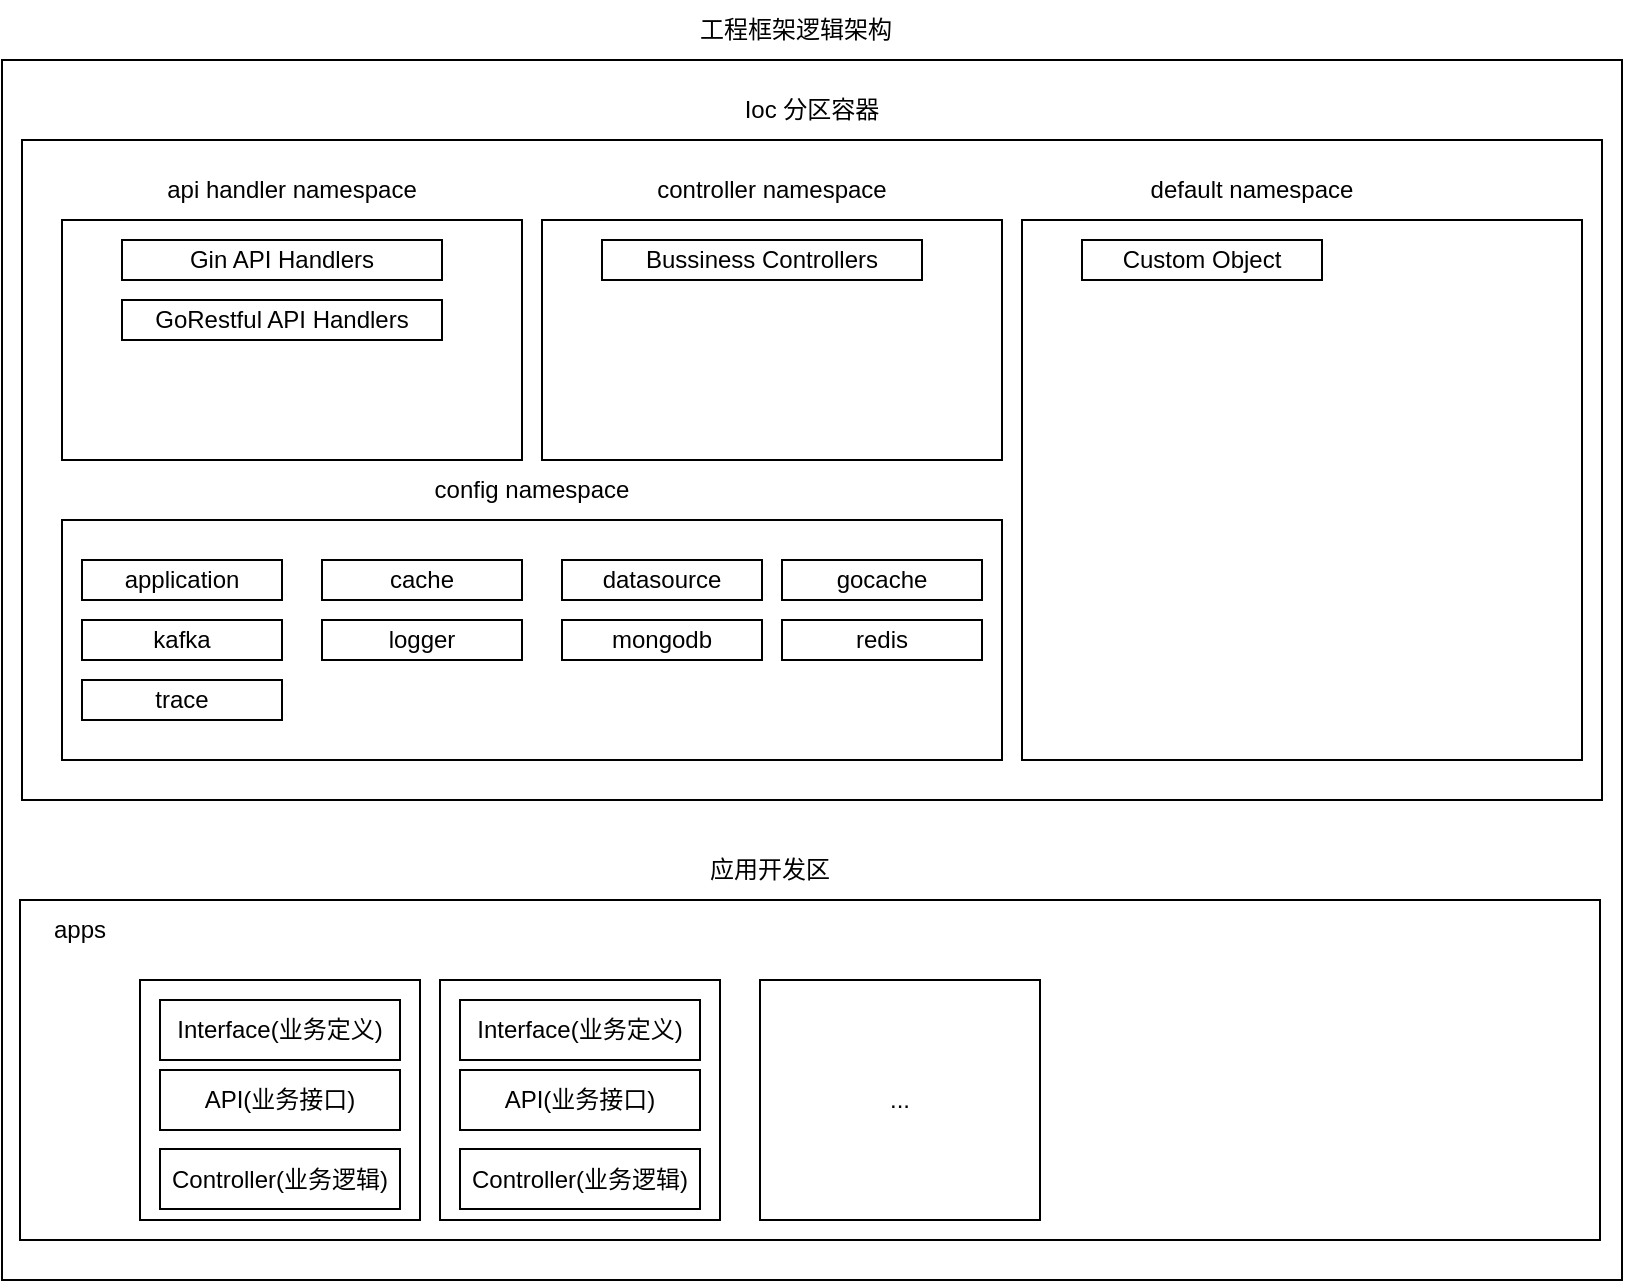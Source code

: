 <mxfile>
    <diagram id="zDRmqYQYw5TIuOzoJPWi" name="第 1 页">
        <mxGraphModel dx="977" dy="614" grid="1" gridSize="10" guides="1" tooltips="1" connect="1" arrows="1" fold="1" page="1" pageScale="1" pageWidth="827" pageHeight="1169" math="0" shadow="0">
            <root>
                <mxCell id="0"/>
                <mxCell id="1" parent="0"/>
                <mxCell id="40" value="" style="rounded=0;whiteSpace=wrap;html=1;" vertex="1" parent="1">
                    <mxGeometry x="10" y="50" width="810" height="610" as="geometry"/>
                </mxCell>
                <mxCell id="2" value="" style="rounded=0;whiteSpace=wrap;html=1;" vertex="1" parent="1">
                    <mxGeometry x="20" y="90" width="790" height="330" as="geometry"/>
                </mxCell>
                <mxCell id="3" value="" style="rounded=0;whiteSpace=wrap;html=1;" vertex="1" parent="1">
                    <mxGeometry x="40" y="130" width="230" height="120" as="geometry"/>
                </mxCell>
                <mxCell id="4" value="" style="rounded=0;whiteSpace=wrap;html=1;" vertex="1" parent="1">
                    <mxGeometry x="280" y="130" width="230" height="120" as="geometry"/>
                </mxCell>
                <mxCell id="5" value="" style="rounded=0;whiteSpace=wrap;html=1;" vertex="1" parent="1">
                    <mxGeometry x="520" y="130" width="280" height="270" as="geometry"/>
                </mxCell>
                <mxCell id="6" value="Ioc 分区容器" style="text;html=1;strokeColor=none;fillColor=none;align=center;verticalAlign=middle;whiteSpace=wrap;rounded=0;" vertex="1" parent="1">
                    <mxGeometry x="360" y="60" width="110" height="30" as="geometry"/>
                </mxCell>
                <mxCell id="7" value="api handler namespace" style="text;html=1;strokeColor=none;fillColor=none;align=center;verticalAlign=middle;whiteSpace=wrap;rounded=0;" vertex="1" parent="1">
                    <mxGeometry x="40" y="100" width="230" height="30" as="geometry"/>
                </mxCell>
                <mxCell id="8" value="controller namespace" style="text;html=1;strokeColor=none;fillColor=none;align=center;verticalAlign=middle;whiteSpace=wrap;rounded=0;" vertex="1" parent="1">
                    <mxGeometry x="280" y="100" width="230" height="30" as="geometry"/>
                </mxCell>
                <mxCell id="9" value="" style="rounded=0;whiteSpace=wrap;html=1;" vertex="1" parent="1">
                    <mxGeometry x="40" y="280" width="470" height="120" as="geometry"/>
                </mxCell>
                <mxCell id="10" value="config namespace" style="text;html=1;strokeColor=none;fillColor=none;align=center;verticalAlign=middle;whiteSpace=wrap;rounded=0;" vertex="1" parent="1">
                    <mxGeometry x="160" y="250" width="230" height="30" as="geometry"/>
                </mxCell>
                <mxCell id="11" value="default namespace" style="text;html=1;strokeColor=none;fillColor=none;align=center;verticalAlign=middle;whiteSpace=wrap;rounded=0;" vertex="1" parent="1">
                    <mxGeometry x="520" y="100" width="230" height="30" as="geometry"/>
                </mxCell>
                <mxCell id="12" value="Gin API Handlers" style="rounded=0;whiteSpace=wrap;html=1;" vertex="1" parent="1">
                    <mxGeometry x="70" y="140" width="160" height="20" as="geometry"/>
                </mxCell>
                <mxCell id="13" value="GoRestful API Handlers" style="rounded=0;whiteSpace=wrap;html=1;" vertex="1" parent="1">
                    <mxGeometry x="70" y="170" width="160" height="20" as="geometry"/>
                </mxCell>
                <mxCell id="14" value="Bussiness Controllers" style="rounded=0;whiteSpace=wrap;html=1;" vertex="1" parent="1">
                    <mxGeometry x="310" y="140" width="160" height="20" as="geometry"/>
                </mxCell>
                <mxCell id="15" value="application" style="rounded=0;whiteSpace=wrap;html=1;" vertex="1" parent="1">
                    <mxGeometry x="50" y="300" width="100" height="20" as="geometry"/>
                </mxCell>
                <mxCell id="16" value="cache" style="rounded=0;whiteSpace=wrap;html=1;" vertex="1" parent="1">
                    <mxGeometry x="170" y="300" width="100" height="20" as="geometry"/>
                </mxCell>
                <mxCell id="17" value="datasource" style="rounded=0;whiteSpace=wrap;html=1;" vertex="1" parent="1">
                    <mxGeometry x="290" y="300" width="100" height="20" as="geometry"/>
                </mxCell>
                <mxCell id="18" value="gocache" style="rounded=0;whiteSpace=wrap;html=1;" vertex="1" parent="1">
                    <mxGeometry x="400" y="300" width="100" height="20" as="geometry"/>
                </mxCell>
                <mxCell id="20" value="kafka" style="rounded=0;whiteSpace=wrap;html=1;" vertex="1" parent="1">
                    <mxGeometry x="50" y="330" width="100" height="20" as="geometry"/>
                </mxCell>
                <mxCell id="21" value="logger" style="rounded=0;whiteSpace=wrap;html=1;" vertex="1" parent="1">
                    <mxGeometry x="170" y="330" width="100" height="20" as="geometry"/>
                </mxCell>
                <mxCell id="22" value="mongodb" style="rounded=0;whiteSpace=wrap;html=1;" vertex="1" parent="1">
                    <mxGeometry x="290" y="330" width="100" height="20" as="geometry"/>
                </mxCell>
                <mxCell id="23" value="redis" style="rounded=0;whiteSpace=wrap;html=1;" vertex="1" parent="1">
                    <mxGeometry x="400" y="330" width="100" height="20" as="geometry"/>
                </mxCell>
                <mxCell id="24" value="trace" style="rounded=0;whiteSpace=wrap;html=1;" vertex="1" parent="1">
                    <mxGeometry x="50" y="360" width="100" height="20" as="geometry"/>
                </mxCell>
                <mxCell id="26" value="Custom Object" style="rounded=0;whiteSpace=wrap;html=1;" vertex="1" parent="1">
                    <mxGeometry x="550" y="140" width="120" height="20" as="geometry"/>
                </mxCell>
                <mxCell id="27" value="" style="rounded=0;whiteSpace=wrap;html=1;" vertex="1" parent="1">
                    <mxGeometry x="19" y="470" width="790" height="170" as="geometry"/>
                </mxCell>
                <mxCell id="29" value="应用开发区" style="text;html=1;strokeColor=none;fillColor=none;align=center;verticalAlign=middle;whiteSpace=wrap;rounded=0;" vertex="1" parent="1">
                    <mxGeometry x="339" y="440" width="110" height="30" as="geometry"/>
                </mxCell>
                <mxCell id="30" value="apps" style="text;html=1;strokeColor=none;fillColor=none;align=center;verticalAlign=middle;whiteSpace=wrap;rounded=0;" vertex="1" parent="1">
                    <mxGeometry x="19" y="470" width="60" height="30" as="geometry"/>
                </mxCell>
                <mxCell id="31" value="" style="rounded=0;whiteSpace=wrap;html=1;" vertex="1" parent="1">
                    <mxGeometry x="79" y="510" width="140" height="120" as="geometry"/>
                </mxCell>
                <mxCell id="32" value="Controller(业务逻辑)" style="rounded=0;whiteSpace=wrap;html=1;" vertex="1" parent="1">
                    <mxGeometry x="89" y="594.5" width="120" height="30" as="geometry"/>
                </mxCell>
                <mxCell id="33" value="API(业务接口)" style="rounded=0;whiteSpace=wrap;html=1;" vertex="1" parent="1">
                    <mxGeometry x="89" y="555" width="120" height="30" as="geometry"/>
                </mxCell>
                <mxCell id="34" value="Interface(业务定义)" style="rounded=0;whiteSpace=wrap;html=1;" vertex="1" parent="1">
                    <mxGeometry x="89" y="520" width="120" height="30" as="geometry"/>
                </mxCell>
                <mxCell id="35" value="" style="rounded=0;whiteSpace=wrap;html=1;" vertex="1" parent="1">
                    <mxGeometry x="229" y="510" width="140" height="120" as="geometry"/>
                </mxCell>
                <mxCell id="36" value="Controller(业务逻辑)" style="rounded=0;whiteSpace=wrap;html=1;" vertex="1" parent="1">
                    <mxGeometry x="239" y="594.5" width="120" height="30" as="geometry"/>
                </mxCell>
                <mxCell id="37" value="API(业务接口)" style="rounded=0;whiteSpace=wrap;html=1;" vertex="1" parent="1">
                    <mxGeometry x="239" y="555" width="120" height="30" as="geometry"/>
                </mxCell>
                <mxCell id="38" value="Interface(业务定义)" style="rounded=0;whiteSpace=wrap;html=1;" vertex="1" parent="1">
                    <mxGeometry x="239" y="520" width="120" height="30" as="geometry"/>
                </mxCell>
                <mxCell id="39" value="..." style="rounded=0;whiteSpace=wrap;html=1;" vertex="1" parent="1">
                    <mxGeometry x="389" y="510" width="140" height="120" as="geometry"/>
                </mxCell>
                <mxCell id="41" value="工程框架逻辑架构" style="text;html=1;strokeColor=none;fillColor=none;align=center;verticalAlign=middle;whiteSpace=wrap;rounded=0;" vertex="1" parent="1">
                    <mxGeometry x="354" y="20" width="106" height="30" as="geometry"/>
                </mxCell>
            </root>
        </mxGraphModel>
    </diagram>
</mxfile>